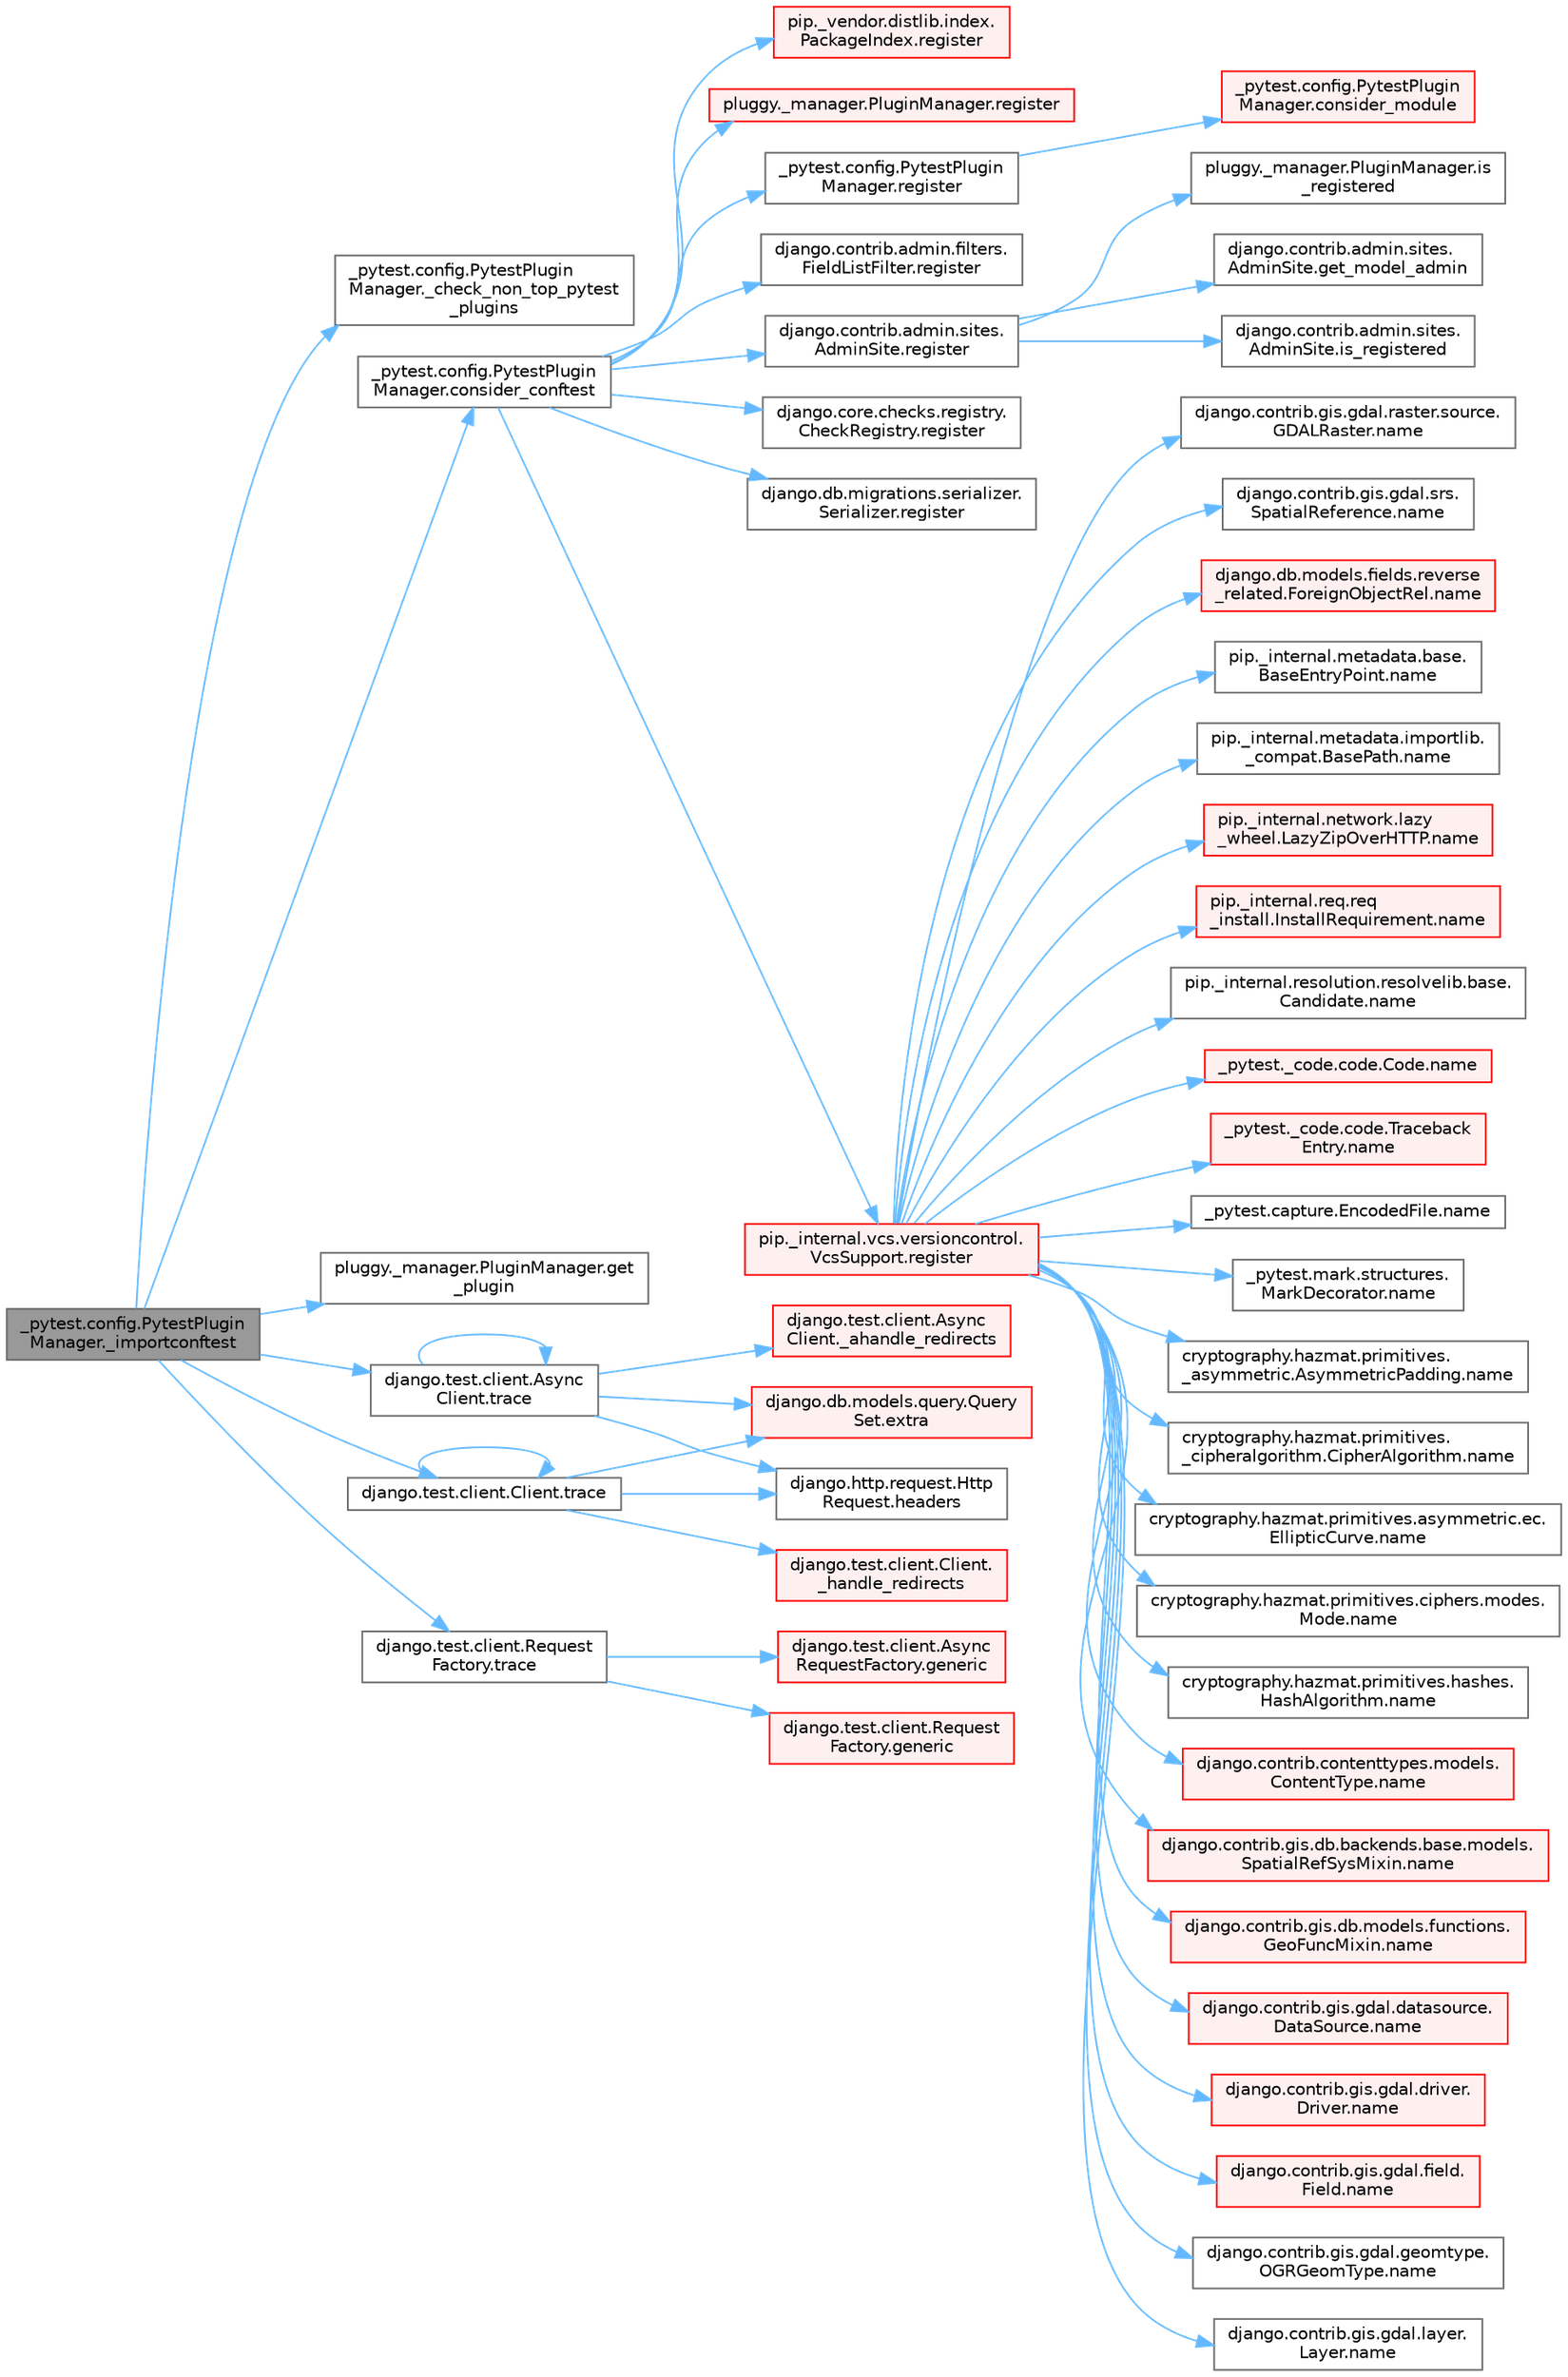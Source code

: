 digraph "_pytest.config.PytestPluginManager._importconftest"
{
 // LATEX_PDF_SIZE
  bgcolor="transparent";
  edge [fontname=Helvetica,fontsize=10,labelfontname=Helvetica,labelfontsize=10];
  node [fontname=Helvetica,fontsize=10,shape=box,height=0.2,width=0.4];
  rankdir="LR";
  Node1 [id="Node000001",label="_pytest.config.PytestPlugin\lManager._importconftest",height=0.2,width=0.4,color="gray40", fillcolor="grey60", style="filled", fontcolor="black",tooltip=" "];
  Node1 -> Node2 [id="edge1_Node000001_Node000002",color="steelblue1",style="solid",tooltip=" "];
  Node2 [id="Node000002",label="_pytest.config.PytestPlugin\lManager._check_non_top_pytest\l_plugins",height=0.2,width=0.4,color="grey40", fillcolor="white", style="filled",URL="$class__pytest_1_1config_1_1_pytest_plugin_manager.html#a88810cc9ccd3a53525ac779fa66114d1",tooltip=" "];
  Node1 -> Node3 [id="edge2_Node000001_Node000003",color="steelblue1",style="solid",tooltip=" "];
  Node3 [id="Node000003",label="_pytest.config.PytestPlugin\lManager.consider_conftest",height=0.2,width=0.4,color="grey40", fillcolor="white", style="filled",URL="$class__pytest_1_1config_1_1_pytest_plugin_manager.html#ab5557038b13755847ce96353da0a65fb",tooltip=" "];
  Node3 -> Node4 [id="edge3_Node000003_Node000004",color="steelblue1",style="solid",tooltip=" "];
  Node4 [id="Node000004",label="_pytest.config.PytestPlugin\lManager.register",height=0.2,width=0.4,color="grey40", fillcolor="white", style="filled",URL="$class__pytest_1_1config_1_1_pytest_plugin_manager.html#ae12c91d72a7748a03d938cea2e73955b",tooltip=" "];
  Node4 -> Node5 [id="edge4_Node000004_Node000005",color="steelblue1",style="solid",tooltip=" "];
  Node5 [id="Node000005",label="_pytest.config.PytestPlugin\lManager.consider_module",height=0.2,width=0.4,color="red", fillcolor="#FFF0F0", style="filled",URL="$class__pytest_1_1config_1_1_pytest_plugin_manager.html#a7168c35e5354c5bbdbe1a589fed3e728",tooltip=" "];
  Node3 -> Node12 [id="edge5_Node000003_Node000012",color="steelblue1",style="solid",tooltip=" "];
  Node12 [id="Node000012",label="django.contrib.admin.filters.\lFieldListFilter.register",height=0.2,width=0.4,color="grey40", fillcolor="white", style="filled",URL="$classdjango_1_1contrib_1_1admin_1_1filters_1_1_field_list_filter.html#a151b7cf322851c695347f163443fc10e",tooltip=" "];
  Node3 -> Node13 [id="edge6_Node000003_Node000013",color="steelblue1",style="solid",tooltip=" "];
  Node13 [id="Node000013",label="django.contrib.admin.sites.\lAdminSite.register",height=0.2,width=0.4,color="grey40", fillcolor="white", style="filled",URL="$classdjango_1_1contrib_1_1admin_1_1sites_1_1_admin_site.html#aee2c209652e1a0f570722fbd9fe7b644",tooltip=" "];
  Node13 -> Node14 [id="edge7_Node000013_Node000014",color="steelblue1",style="solid",tooltip=" "];
  Node14 [id="Node000014",label="django.contrib.admin.sites.\lAdminSite.get_model_admin",height=0.2,width=0.4,color="grey40", fillcolor="white", style="filled",URL="$classdjango_1_1contrib_1_1admin_1_1sites_1_1_admin_site.html#ae7a3eab67f505fb17b5e17f859392378",tooltip=" "];
  Node13 -> Node15 [id="edge8_Node000013_Node000015",color="steelblue1",style="solid",tooltip=" "];
  Node15 [id="Node000015",label="django.contrib.admin.sites.\lAdminSite.is_registered",height=0.2,width=0.4,color="grey40", fillcolor="white", style="filled",URL="$classdjango_1_1contrib_1_1admin_1_1sites_1_1_admin_site.html#a876f2b3b511a6b73f32dd755f58dd25b",tooltip=" "];
  Node13 -> Node16 [id="edge9_Node000013_Node000016",color="steelblue1",style="solid",tooltip=" "];
  Node16 [id="Node000016",label="pluggy._manager.PluginManager.is\l_registered",height=0.2,width=0.4,color="grey40", fillcolor="white", style="filled",URL="$classpluggy_1_1__manager_1_1_plugin_manager.html#ac2c85803e520f4c1bb294b78db2b80f8",tooltip=" "];
  Node3 -> Node17 [id="edge10_Node000003_Node000017",color="steelblue1",style="solid",tooltip=" "];
  Node17 [id="Node000017",label="django.core.checks.registry.\lCheckRegistry.register",height=0.2,width=0.4,color="grey40", fillcolor="white", style="filled",URL="$classdjango_1_1core_1_1checks_1_1registry_1_1_check_registry.html#a4bbf60b046e53db14169dd0368c4dd24",tooltip=" "];
  Node3 -> Node18 [id="edge11_Node000003_Node000018",color="steelblue1",style="solid",tooltip=" "];
  Node18 [id="Node000018",label="django.db.migrations.serializer.\lSerializer.register",height=0.2,width=0.4,color="grey40", fillcolor="white", style="filled",URL="$classdjango_1_1db_1_1migrations_1_1serializer_1_1_serializer.html#a90223211da7c29df025a183f5f7b580c",tooltip=" "];
  Node3 -> Node19 [id="edge12_Node000003_Node000019",color="steelblue1",style="solid",tooltip=" "];
  Node19 [id="Node000019",label="pip._internal.vcs.versioncontrol.\lVcsSupport.register",height=0.2,width=0.4,color="red", fillcolor="#FFF0F0", style="filled",URL="$classpip_1_1__internal_1_1vcs_1_1versioncontrol_1_1_vcs_support.html#a3618172cba4cf73958d39539aa010ef4",tooltip=" "];
  Node19 -> Node20 [id="edge13_Node000019_Node000020",color="steelblue1",style="solid",tooltip=" "];
  Node20 [id="Node000020",label="_pytest._code.code.Code.name",height=0.2,width=0.4,color="red", fillcolor="#FFF0F0", style="filled",URL="$class__pytest_1_1__code_1_1code_1_1_code.html#a1f3cbc53ca6df4a1bab12183694b6e78",tooltip=" "];
  Node19 -> Node32 [id="edge14_Node000019_Node000032",color="steelblue1",style="solid",tooltip=" "];
  Node32 [id="Node000032",label="_pytest._code.code.Traceback\lEntry.name",height=0.2,width=0.4,color="red", fillcolor="#FFF0F0", style="filled",URL="$class__pytest_1_1__code_1_1code_1_1_traceback_entry.html#a106b95c0753f41669fbfb8ee4c11ad3d",tooltip=" "];
  Node19 -> Node34 [id="edge15_Node000019_Node000034",color="steelblue1",style="solid",tooltip=" "];
  Node34 [id="Node000034",label="_pytest.capture.EncodedFile.name",height=0.2,width=0.4,color="grey40", fillcolor="white", style="filled",URL="$class__pytest_1_1capture_1_1_encoded_file.html#a738c73b5de21c7261d9e51f71e4f0397",tooltip=" "];
  Node19 -> Node35 [id="edge16_Node000019_Node000035",color="steelblue1",style="solid",tooltip=" "];
  Node35 [id="Node000035",label="_pytest.mark.structures.\lMarkDecorator.name",height=0.2,width=0.4,color="grey40", fillcolor="white", style="filled",URL="$class__pytest_1_1mark_1_1structures_1_1_mark_decorator.html#ae8f66760cda125450e0e3bd38689c72f",tooltip=" "];
  Node19 -> Node36 [id="edge17_Node000019_Node000036",color="steelblue1",style="solid",tooltip=" "];
  Node36 [id="Node000036",label="cryptography.hazmat.primitives.\l_asymmetric.AsymmetricPadding.name",height=0.2,width=0.4,color="grey40", fillcolor="white", style="filled",URL="$classcryptography_1_1hazmat_1_1primitives_1_1__asymmetric_1_1_asymmetric_padding.html#a8f72e8284cb336861a873ed5ce0e39b5",tooltip=" "];
  Node19 -> Node37 [id="edge18_Node000019_Node000037",color="steelblue1",style="solid",tooltip=" "];
  Node37 [id="Node000037",label="cryptography.hazmat.primitives.\l_cipheralgorithm.CipherAlgorithm.name",height=0.2,width=0.4,color="grey40", fillcolor="white", style="filled",URL="$classcryptography_1_1hazmat_1_1primitives_1_1__cipheralgorithm_1_1_cipher_algorithm.html#a50567a5c3388450ab7aa883ab34a1ac7",tooltip=" "];
  Node19 -> Node38 [id="edge19_Node000019_Node000038",color="steelblue1",style="solid",tooltip=" "];
  Node38 [id="Node000038",label="cryptography.hazmat.primitives.asymmetric.ec.\lEllipticCurve.name",height=0.2,width=0.4,color="grey40", fillcolor="white", style="filled",URL="$classcryptography_1_1hazmat_1_1primitives_1_1asymmetric_1_1ec_1_1_elliptic_curve.html#a2775c4e945309a6c7ea33dace1698a60",tooltip=" "];
  Node19 -> Node39 [id="edge20_Node000019_Node000039",color="steelblue1",style="solid",tooltip=" "];
  Node39 [id="Node000039",label="cryptography.hazmat.primitives.ciphers.modes.\lMode.name",height=0.2,width=0.4,color="grey40", fillcolor="white", style="filled",URL="$classcryptography_1_1hazmat_1_1primitives_1_1ciphers_1_1modes_1_1_mode.html#a99d93fd1370a2abbb5bb5cffbd5ff0f7",tooltip=" "];
  Node19 -> Node40 [id="edge21_Node000019_Node000040",color="steelblue1",style="solid",tooltip=" "];
  Node40 [id="Node000040",label="cryptography.hazmat.primitives.hashes.\lHashAlgorithm.name",height=0.2,width=0.4,color="grey40", fillcolor="white", style="filled",URL="$classcryptography_1_1hazmat_1_1primitives_1_1hashes_1_1_hash_algorithm.html#a42c7e1582d9b46a015774af9e5cbbb0b",tooltip=" "];
  Node19 -> Node41 [id="edge22_Node000019_Node000041",color="steelblue1",style="solid",tooltip=" "];
  Node41 [id="Node000041",label="django.contrib.contenttypes.models.\lContentType.name",height=0.2,width=0.4,color="red", fillcolor="#FFF0F0", style="filled",URL="$classdjango_1_1contrib_1_1contenttypes_1_1models_1_1_content_type.html#a305b62f56597bb2e4823dcf5e6ccdcf8",tooltip=" "];
  Node19 -> Node43 [id="edge23_Node000019_Node000043",color="steelblue1",style="solid",tooltip=" "];
  Node43 [id="Node000043",label="django.contrib.gis.db.backends.base.models.\lSpatialRefSysMixin.name",height=0.2,width=0.4,color="red", fillcolor="#FFF0F0", style="filled",URL="$classdjango_1_1contrib_1_1gis_1_1db_1_1backends_1_1base_1_1models_1_1_spatial_ref_sys_mixin.html#a56fe36e786b49160249395f453dd1cab",tooltip=" "];
  Node19 -> Node73 [id="edge24_Node000019_Node000073",color="steelblue1",style="solid",tooltip=" "];
  Node73 [id="Node000073",label="django.contrib.gis.db.models.functions.\lGeoFuncMixin.name",height=0.2,width=0.4,color="red", fillcolor="#FFF0F0", style="filled",URL="$classdjango_1_1contrib_1_1gis_1_1db_1_1models_1_1functions_1_1_geo_func_mixin.html#adeeb6b2c9db337396468712e919af622",tooltip=" "];
  Node19 -> Node74 [id="edge25_Node000019_Node000074",color="steelblue1",style="solid",tooltip=" "];
  Node74 [id="Node000074",label="django.contrib.gis.gdal.datasource.\lDataSource.name",height=0.2,width=0.4,color="red", fillcolor="#FFF0F0", style="filled",URL="$classdjango_1_1contrib_1_1gis_1_1gdal_1_1datasource_1_1_data_source.html#aaa98728c7ef6f4d96c689550e8af3ed5",tooltip=" "];
  Node19 -> Node88 [id="edge26_Node000019_Node000088",color="steelblue1",style="solid",tooltip=" "];
  Node88 [id="Node000088",label="django.contrib.gis.gdal.driver.\lDriver.name",height=0.2,width=0.4,color="red", fillcolor="#FFF0F0", style="filled",URL="$classdjango_1_1contrib_1_1gis_1_1gdal_1_1driver_1_1_driver.html#aaa5d4d1b9fd762839db84d1e56e36b7f",tooltip=" "];
  Node19 -> Node89 [id="edge27_Node000019_Node000089",color="steelblue1",style="solid",tooltip=" "];
  Node89 [id="Node000089",label="django.contrib.gis.gdal.field.\lField.name",height=0.2,width=0.4,color="red", fillcolor="#FFF0F0", style="filled",URL="$classdjango_1_1contrib_1_1gis_1_1gdal_1_1field_1_1_field.html#a28a3b0af5006d5abf34d5b1497011368",tooltip=" "];
  Node19 -> Node90 [id="edge28_Node000019_Node000090",color="steelblue1",style="solid",tooltip=" "];
  Node90 [id="Node000090",label="django.contrib.gis.gdal.geomtype.\lOGRGeomType.name",height=0.2,width=0.4,color="grey40", fillcolor="white", style="filled",URL="$classdjango_1_1contrib_1_1gis_1_1gdal_1_1geomtype_1_1_o_g_r_geom_type.html#a719b3100682ab8df79fd8a2484163b8e",tooltip=" "];
  Node19 -> Node91 [id="edge29_Node000019_Node000091",color="steelblue1",style="solid",tooltip=" "];
  Node91 [id="Node000091",label="django.contrib.gis.gdal.layer.\lLayer.name",height=0.2,width=0.4,color="grey40", fillcolor="white", style="filled",URL="$classdjango_1_1contrib_1_1gis_1_1gdal_1_1layer_1_1_layer.html#a53791d8e2fe8b1ca86b426a625e7d66c",tooltip=" "];
  Node19 -> Node92 [id="edge30_Node000019_Node000092",color="steelblue1",style="solid",tooltip=" "];
  Node92 [id="Node000092",label="django.contrib.gis.gdal.raster.source.\lGDALRaster.name",height=0.2,width=0.4,color="grey40", fillcolor="white", style="filled",URL="$classdjango_1_1contrib_1_1gis_1_1gdal_1_1raster_1_1source_1_1_g_d_a_l_raster.html#a6cca2a8eca0ab4ff2e89f0f0cce590d1",tooltip=" "];
  Node19 -> Node93 [id="edge31_Node000019_Node000093",color="steelblue1",style="solid",tooltip=" "];
  Node93 [id="Node000093",label="django.contrib.gis.gdal.srs.\lSpatialReference.name",height=0.2,width=0.4,color="grey40", fillcolor="white", style="filled",URL="$classdjango_1_1contrib_1_1gis_1_1gdal_1_1srs_1_1_spatial_reference.html#ac2c9d37b41ae1a91ca63a7046590d603",tooltip=" "];
  Node19 -> Node94 [id="edge32_Node000019_Node000094",color="steelblue1",style="solid",tooltip=" "];
  Node94 [id="Node000094",label="django.db.models.fields.reverse\l_related.ForeignObjectRel.name",height=0.2,width=0.4,color="red", fillcolor="#FFF0F0", style="filled",URL="$classdjango_1_1db_1_1models_1_1fields_1_1reverse__related_1_1_foreign_object_rel.html#a5c0c2387142987d2c9582e677e90b5d7",tooltip=" "];
  Node19 -> Node407 [id="edge33_Node000019_Node000407",color="steelblue1",style="solid",tooltip=" "];
  Node407 [id="Node000407",label="pip._internal.metadata.base.\lBaseEntryPoint.name",height=0.2,width=0.4,color="grey40", fillcolor="white", style="filled",URL="$classpip_1_1__internal_1_1metadata_1_1base_1_1_base_entry_point.html#acd0c7299966258aeb0876da26520233d",tooltip=" "];
  Node19 -> Node408 [id="edge34_Node000019_Node000408",color="steelblue1",style="solid",tooltip=" "];
  Node408 [id="Node000408",label="pip._internal.metadata.importlib.\l_compat.BasePath.name",height=0.2,width=0.4,color="grey40", fillcolor="white", style="filled",URL="$classpip_1_1__internal_1_1metadata_1_1importlib_1_1__compat_1_1_base_path.html#aa5b4e00be6be00e1bd599909ae50bc00",tooltip=" "];
  Node19 -> Node409 [id="edge35_Node000019_Node000409",color="steelblue1",style="solid",tooltip=" "];
  Node409 [id="Node000409",label="pip._internal.network.lazy\l_wheel.LazyZipOverHTTP.name",height=0.2,width=0.4,color="red", fillcolor="#FFF0F0", style="filled",URL="$classpip_1_1__internal_1_1network_1_1lazy__wheel_1_1_lazy_zip_over_h_t_t_p.html#a59403bb703d375caa6c1dda7573257a1",tooltip=" "];
  Node19 -> Node410 [id="edge36_Node000019_Node000410",color="steelblue1",style="solid",tooltip=" "];
  Node410 [id="Node000410",label="pip._internal.req.req\l_install.InstallRequirement.name",height=0.2,width=0.4,color="red", fillcolor="#FFF0F0", style="filled",URL="$classpip_1_1__internal_1_1req_1_1req__install_1_1_install_requirement.html#a6b019e16ae98576ae64c68e0f5824e34",tooltip=" "];
  Node19 -> Node418 [id="edge37_Node000019_Node000418",color="steelblue1",style="solid",tooltip=" "];
  Node418 [id="Node000418",label="pip._internal.resolution.resolvelib.base.\lCandidate.name",height=0.2,width=0.4,color="grey40", fillcolor="white", style="filled",URL="$classpip_1_1__internal_1_1resolution_1_1resolvelib_1_1base_1_1_candidate.html#a7000e68e912182072a011f9df0c142ee",tooltip=" "];
  Node3 -> Node4544 [id="edge38_Node000003_Node004544",color="steelblue1",style="solid",tooltip=" "];
  Node4544 [id="Node004544",label="pip._vendor.distlib.index.\lPackageIndex.register",height=0.2,width=0.4,color="red", fillcolor="#FFF0F0", style="filled",URL="$classpip_1_1__vendor_1_1distlib_1_1index_1_1_package_index.html#abd6fd4e50f546d43488f8f9a6a9ed142",tooltip=" "];
  Node3 -> Node4551 [id="edge39_Node000003_Node004551",color="steelblue1",style="solid",tooltip=" "];
  Node4551 [id="Node004551",label="pluggy._manager.PluginManager.register",height=0.2,width=0.4,color="red", fillcolor="#FFF0F0", style="filled",URL="$classpluggy_1_1__manager_1_1_plugin_manager.html#a31546c52e68d46a8d14799e7ea47b144",tooltip=" "];
  Node1 -> Node9 [id="edge40_Node000001_Node000009",color="steelblue1",style="solid",tooltip=" "];
  Node9 [id="Node000009",label="pluggy._manager.PluginManager.get\l_plugin",height=0.2,width=0.4,color="grey40", fillcolor="white", style="filled",URL="$classpluggy_1_1__manager_1_1_plugin_manager.html#a0bb5fa338385f81cff206fa5ab906b38",tooltip=" "];
  Node1 -> Node4504 [id="edge41_Node000001_Node004504",color="steelblue1",style="solid",tooltip=" "];
  Node4504 [id="Node004504",label="django.test.client.Async\lClient.trace",height=0.2,width=0.4,color="grey40", fillcolor="white", style="filled",URL="$classdjango_1_1test_1_1client_1_1_async_client.html#a197d5b0fa84f8aab0df2c9a74b5f6176",tooltip=" "];
  Node4504 -> Node1460 [id="edge42_Node004504_Node001460",color="steelblue1",style="solid",tooltip=" "];
  Node1460 [id="Node001460",label="django.test.client.Async\lClient._ahandle_redirects",height=0.2,width=0.4,color="red", fillcolor="#FFF0F0", style="filled",URL="$classdjango_1_1test_1_1client_1_1_async_client.html#a8740fe0dc39e7fe74e515be78449ee76",tooltip=" "];
  Node4504 -> Node1234 [id="edge43_Node004504_Node001234",color="steelblue1",style="solid",tooltip=" "];
  Node1234 [id="Node001234",label="django.db.models.query.Query\lSet.extra",height=0.2,width=0.4,color="red", fillcolor="#FFF0F0", style="filled",URL="$classdjango_1_1db_1_1models_1_1query_1_1_query_set.html#ae54983d1fa1ba41e84f20cea946cde79",tooltip=" "];
  Node4504 -> Node479 [id="edge44_Node004504_Node000479",color="steelblue1",style="solid",tooltip=" "];
  Node479 [id="Node000479",label="django.http.request.Http\lRequest.headers",height=0.2,width=0.4,color="grey40", fillcolor="white", style="filled",URL="$classdjango_1_1http_1_1request_1_1_http_request.html#a757d86c06e163aa94180817723ce1b9c",tooltip=" "];
  Node4504 -> Node4504 [id="edge45_Node004504_Node004504",color="steelblue1",style="solid",tooltip=" "];
  Node1 -> Node4505 [id="edge46_Node000001_Node004505",color="steelblue1",style="solid",tooltip=" "];
  Node4505 [id="Node004505",label="django.test.client.Client.trace",height=0.2,width=0.4,color="grey40", fillcolor="white", style="filled",URL="$classdjango_1_1test_1_1client_1_1_client.html#a79f73f0c3939a11d92c0b9908d1f7508",tooltip=" "];
  Node4505 -> Node1661 [id="edge47_Node004505_Node001661",color="steelblue1",style="solid",tooltip=" "];
  Node1661 [id="Node001661",label="django.test.client.Client.\l_handle_redirects",height=0.2,width=0.4,color="red", fillcolor="#FFF0F0", style="filled",URL="$classdjango_1_1test_1_1client_1_1_client.html#a234b328f33c374ad181aa49c6515d469",tooltip=" "];
  Node4505 -> Node1234 [id="edge48_Node004505_Node001234",color="steelblue1",style="solid",tooltip=" "];
  Node4505 -> Node479 [id="edge49_Node004505_Node000479",color="steelblue1",style="solid",tooltip=" "];
  Node4505 -> Node4505 [id="edge50_Node004505_Node004505",color="steelblue1",style="solid",tooltip=" "];
  Node1 -> Node4506 [id="edge51_Node000001_Node004506",color="steelblue1",style="solid",tooltip=" "];
  Node4506 [id="Node004506",label="django.test.client.Request\lFactory.trace",height=0.2,width=0.4,color="grey40", fillcolor="white", style="filled",URL="$classdjango_1_1test_1_1client_1_1_request_factory.html#a36d3cbd7c94c45abbabe8805bd03701f",tooltip=" "];
  Node4506 -> Node1663 [id="edge52_Node004506_Node001663",color="steelblue1",style="solid",tooltip=" "];
  Node1663 [id="Node001663",label="django.test.client.Async\lRequestFactory.generic",height=0.2,width=0.4,color="red", fillcolor="#FFF0F0", style="filled",URL="$classdjango_1_1test_1_1client_1_1_async_request_factory.html#a470d6888694e77c09bd7d8bf6d588233",tooltip=" "];
  Node4506 -> Node1665 [id="edge53_Node004506_Node001665",color="steelblue1",style="solid",tooltip=" "];
  Node1665 [id="Node001665",label="django.test.client.Request\lFactory.generic",height=0.2,width=0.4,color="red", fillcolor="#FFF0F0", style="filled",URL="$classdjango_1_1test_1_1client_1_1_request_factory.html#a24740fe264de91d8c4c1205c9172206d",tooltip=" "];
}
